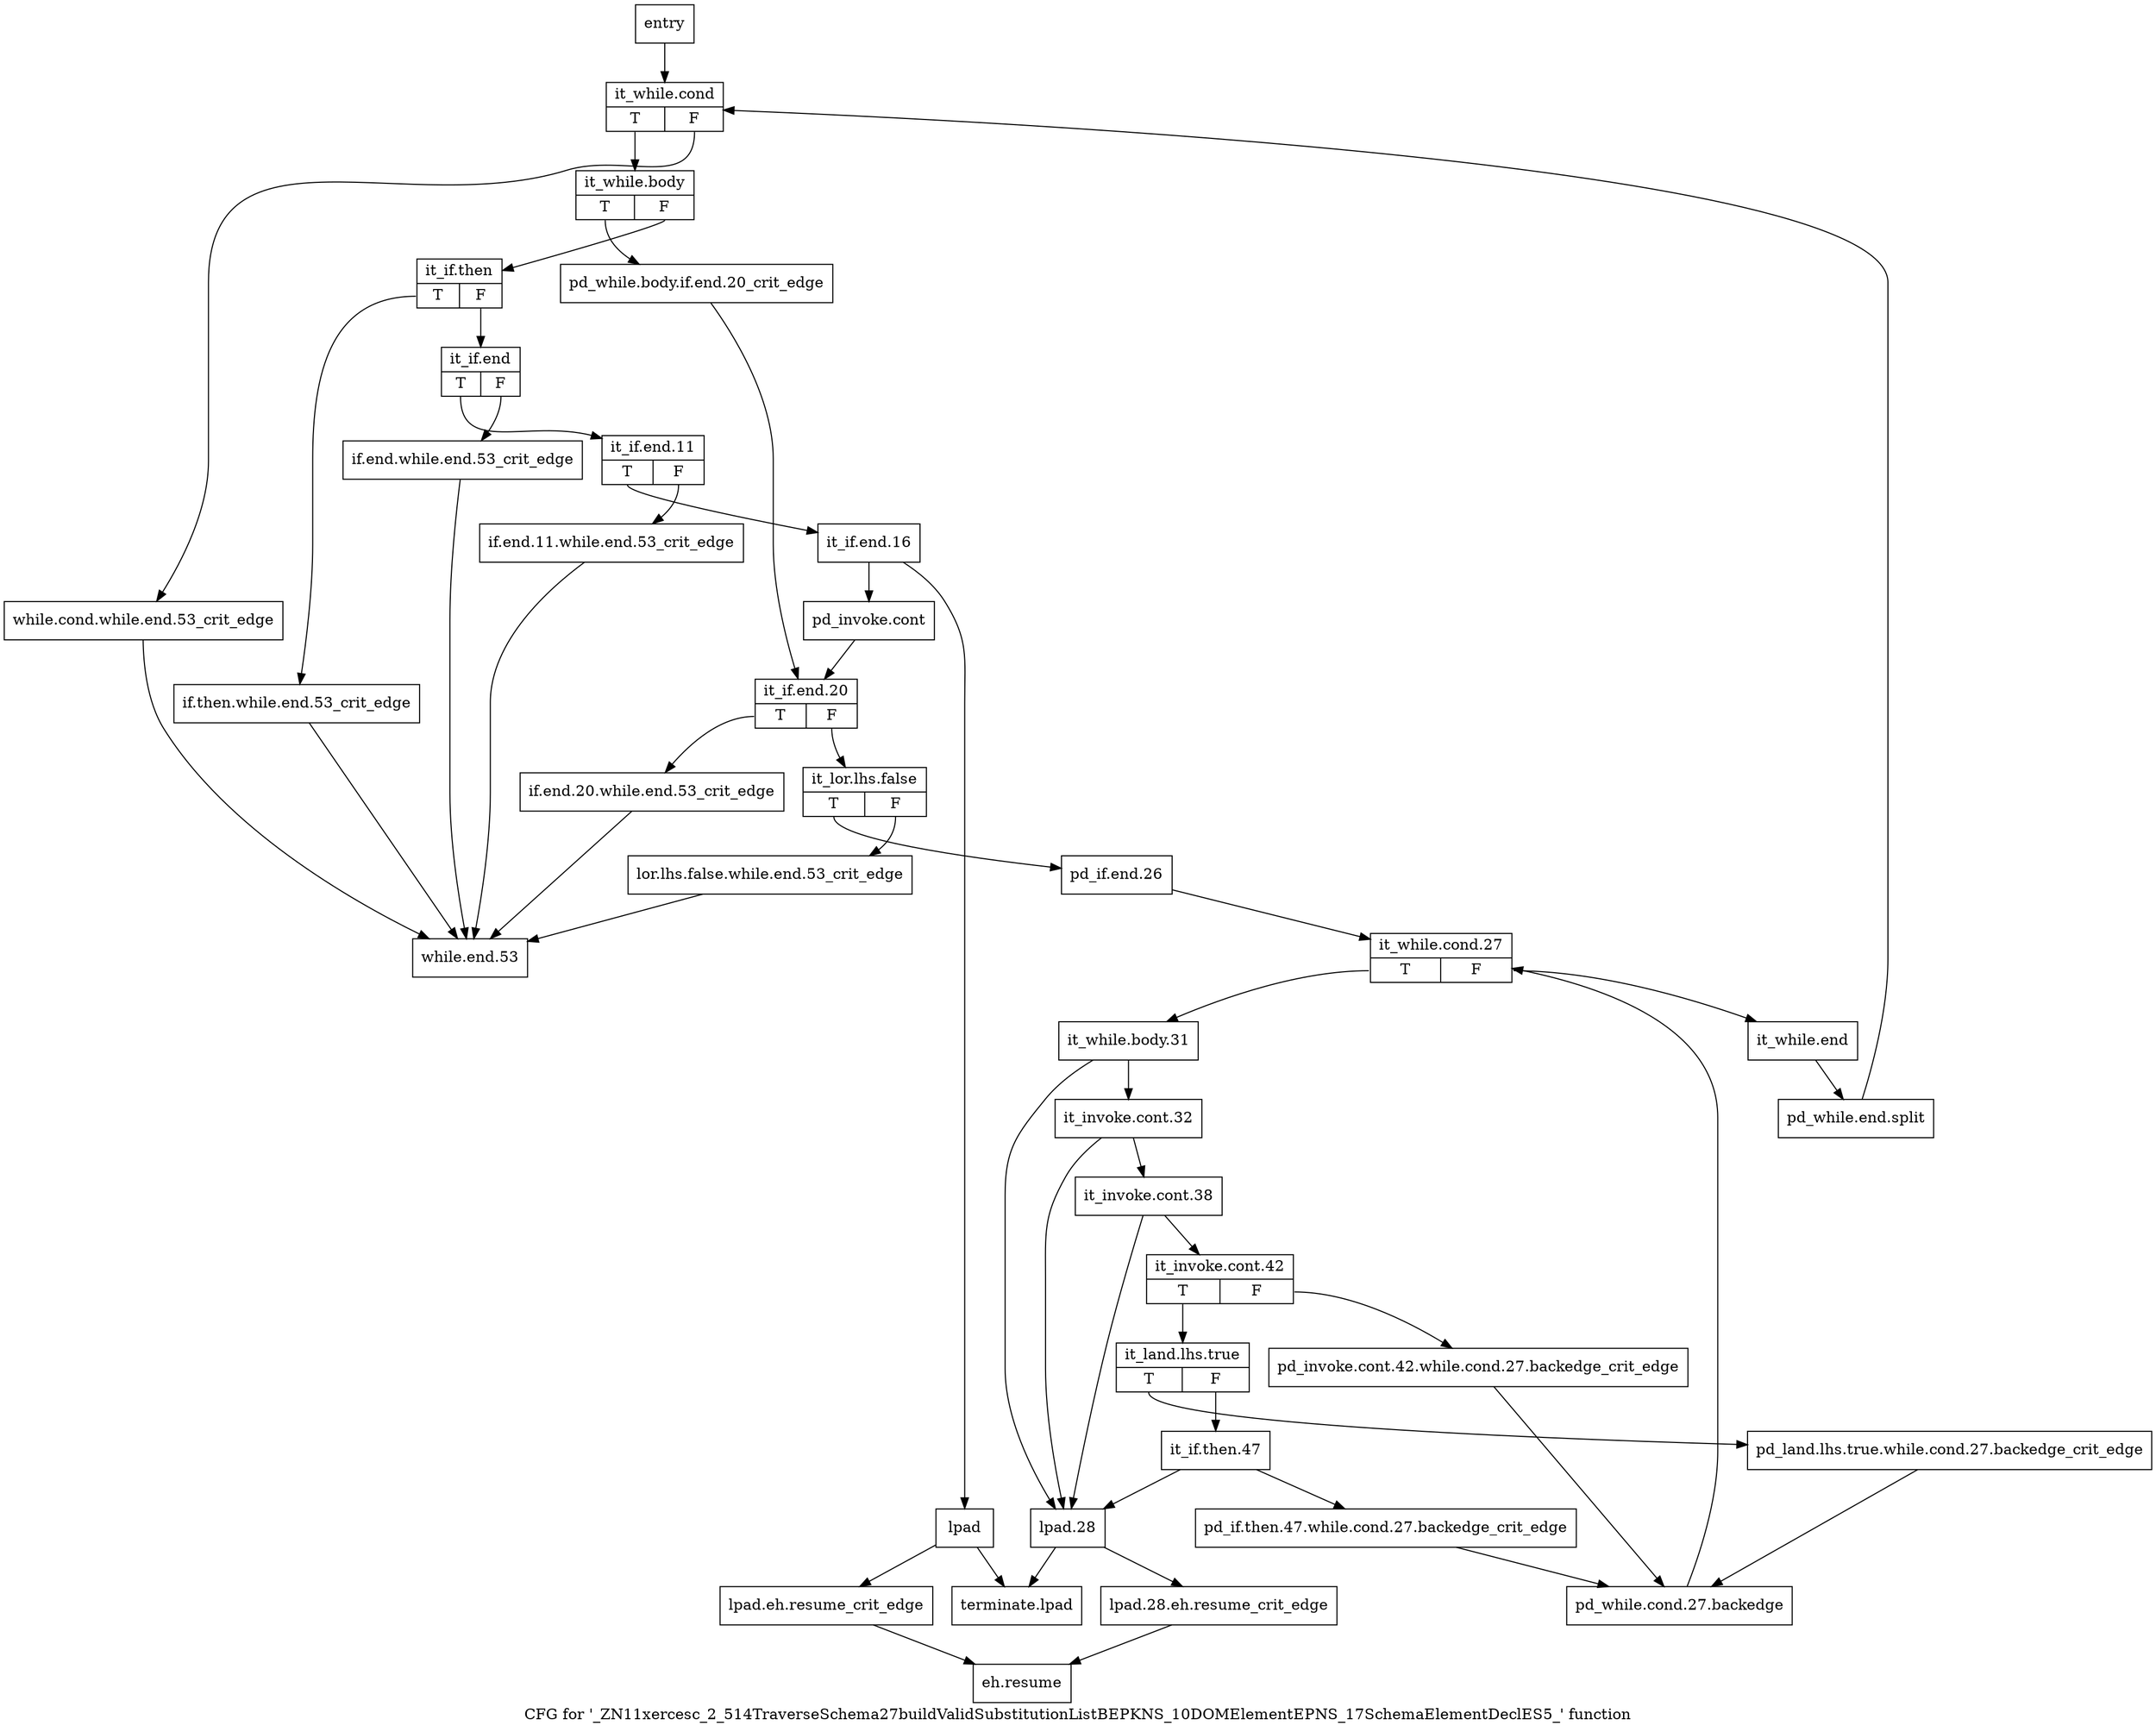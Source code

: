 digraph "CFG for '_ZN11xercesc_2_514TraverseSchema27buildValidSubstitutionListBEPKNS_10DOMElementEPNS_17SchemaElementDeclES5_' function" {
	label="CFG for '_ZN11xercesc_2_514TraverseSchema27buildValidSubstitutionListBEPKNS_10DOMElementEPNS_17SchemaElementDeclES5_' function";

	Node0x4b81d30 [shape=record,label="{entry}"];
	Node0x4b81d30 -> Node0x4b81d80;
	Node0x4b81d80 [shape=record,label="{it_while.cond|{<s0>T|<s1>F}}"];
	Node0x4b81d80:s0 -> Node0x4b82390;
	Node0x4b81d80:s1 -> Node0x4b82340;
	Node0x4b82340 [shape=record,label="{while.cond.while.end.53_crit_edge}"];
	Node0x4b82340 -> Node0x4b82d40;
	Node0x4b82390 [shape=record,label="{it_while.body|{<s0>T|<s1>F}}"];
	Node0x4b82390:s0 -> Node0x4b823e0;
	Node0x4b82390:s1 -> Node0x4b82430;
	Node0x4b823e0 [shape=record,label="{pd_while.body.if.end.20_crit_edge}"];
	Node0x4b823e0 -> Node0x4b82750;
	Node0x4b82430 [shape=record,label="{it_if.then|{<s0>T|<s1>F}}"];
	Node0x4b82430:s0 -> Node0x4b82480;
	Node0x4b82430:s1 -> Node0x4b824d0;
	Node0x4b82480 [shape=record,label="{if.then.while.end.53_crit_edge}"];
	Node0x4b82480 -> Node0x4b82d40;
	Node0x4b824d0 [shape=record,label="{it_if.end|{<s0>T|<s1>F}}"];
	Node0x4b824d0:s0 -> Node0x4b82570;
	Node0x4b824d0:s1 -> Node0x4b82520;
	Node0x4b82520 [shape=record,label="{if.end.while.end.53_crit_edge}"];
	Node0x4b82520 -> Node0x4b82d40;
	Node0x4b82570 [shape=record,label="{it_if.end.11|{<s0>T|<s1>F}}"];
	Node0x4b82570:s0 -> Node0x4b82610;
	Node0x4b82570:s1 -> Node0x4b825c0;
	Node0x4b825c0 [shape=record,label="{if.end.11.while.end.53_crit_edge}"];
	Node0x4b825c0 -> Node0x4b82d40;
	Node0x4b82610 [shape=record,label="{it_if.end.16}"];
	Node0x4b82610 -> Node0x4b82660;
	Node0x4b82610 -> Node0x4b826b0;
	Node0x4b82660 [shape=record,label="{pd_invoke.cont}"];
	Node0x4b82660 -> Node0x4b82750;
	Node0x4b826b0 [shape=record,label="{lpad}"];
	Node0x4b826b0 -> Node0x4b82700;
	Node0x4b826b0 -> Node0x4b82de0;
	Node0x4b82700 [shape=record,label="{lpad.eh.resume_crit_edge}"];
	Node0x4b82700 -> Node0x4b82d90;
	Node0x4b82750 [shape=record,label="{it_if.end.20|{<s0>T|<s1>F}}"];
	Node0x4b82750:s0 -> Node0x4b827a0;
	Node0x4b82750:s1 -> Node0x4b827f0;
	Node0x4b827a0 [shape=record,label="{if.end.20.while.end.53_crit_edge}"];
	Node0x4b827a0 -> Node0x4b82d40;
	Node0x4b827f0 [shape=record,label="{it_lor.lhs.false|{<s0>T|<s1>F}}"];
	Node0x4b827f0:s0 -> Node0x4b82890;
	Node0x4b827f0:s1 -> Node0x4b82840;
	Node0x4b82840 [shape=record,label="{lor.lhs.false.while.end.53_crit_edge}"];
	Node0x4b82840 -> Node0x4b82d40;
	Node0x4b82890 [shape=record,label="{pd_if.end.26}"];
	Node0x4b82890 -> Node0x4b828e0;
	Node0x4b828e0 [shape=record,label="{it_while.cond.27|{<s0>T|<s1>F}}"];
	Node0x4b828e0:s0 -> Node0x4b82930;
	Node0x4b828e0:s1 -> Node0x4b82cf0;
	Node0x4b82930 [shape=record,label="{it_while.body.31}"];
	Node0x4b82930 -> Node0x4b82980;
	Node0x4b82930 -> Node0x4b82c50;
	Node0x4b82980 [shape=record,label="{it_invoke.cont.32}"];
	Node0x4b82980 -> Node0x4b829d0;
	Node0x4b82980 -> Node0x4b82c50;
	Node0x4b829d0 [shape=record,label="{it_invoke.cont.38}"];
	Node0x4b829d0 -> Node0x4b82a20;
	Node0x4b829d0 -> Node0x4b82c50;
	Node0x4b82a20 [shape=record,label="{it_invoke.cont.42|{<s0>T|<s1>F}}"];
	Node0x4b82a20:s0 -> Node0x4b82ac0;
	Node0x4b82a20:s1 -> Node0x4b82a70;
	Node0x4b82a70 [shape=record,label="{pd_invoke.cont.42.while.cond.27.backedge_crit_edge}"];
	Node0x4b82a70 -> Node0x4b82c00;
	Node0x4b82ac0 [shape=record,label="{it_land.lhs.true|{<s0>T|<s1>F}}"];
	Node0x4b82ac0:s0 -> Node0x4b82b10;
	Node0x4b82ac0:s1 -> Node0x4b82b60;
	Node0x4b82b10 [shape=record,label="{pd_land.lhs.true.while.cond.27.backedge_crit_edge}"];
	Node0x4b82b10 -> Node0x4b82c00;
	Node0x4b82b60 [shape=record,label="{it_if.then.47}"];
	Node0x4b82b60 -> Node0x4b82bb0;
	Node0x4b82b60 -> Node0x4b82c50;
	Node0x4b82bb0 [shape=record,label="{pd_if.then.47.while.cond.27.backedge_crit_edge}"];
	Node0x4b82bb0 -> Node0x4b82c00;
	Node0x4b82c00 [shape=record,label="{pd_while.cond.27.backedge}"];
	Node0x4b82c00 -> Node0x4b828e0;
	Node0x4b82c50 [shape=record,label="{lpad.28}"];
	Node0x4b82c50 -> Node0x4b82ca0;
	Node0x4b82c50 -> Node0x4b82de0;
	Node0x4b82ca0 [shape=record,label="{lpad.28.eh.resume_crit_edge}"];
	Node0x4b82ca0 -> Node0x4b82d90;
	Node0x4b82cf0 [shape=record,label="{it_while.end}"];
	Node0x4b82cf0 -> Node0xa7ee300;
	Node0xa7ee300 [shape=record,label="{pd_while.end.split}"];
	Node0xa7ee300 -> Node0x4b81d80;
	Node0x4b82d40 [shape=record,label="{while.end.53}"];
	Node0x4b82d90 [shape=record,label="{eh.resume}"];
	Node0x4b82de0 [shape=record,label="{terminate.lpad}"];
}
